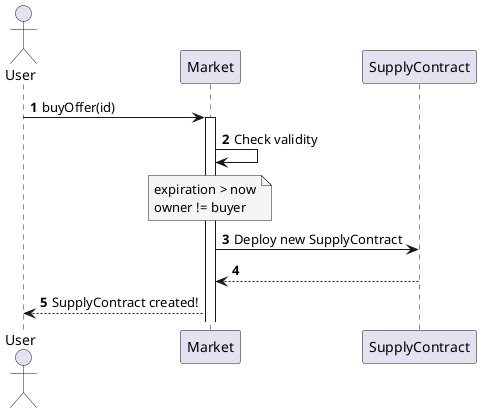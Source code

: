@startuml BuyOffer
actor User
participant Market
participant SupplyContract

autonumber

User -> Market ++: buyOffer(id)
Market -> Market: Check validity
note over Market #WhiteSmoke
expiration > now
owner != buyer
end note

Market -> SupplyContract: Deploy new SupplyContract

SupplyContract --> Market --:

Market --> User: SupplyContract created!
@enduml
